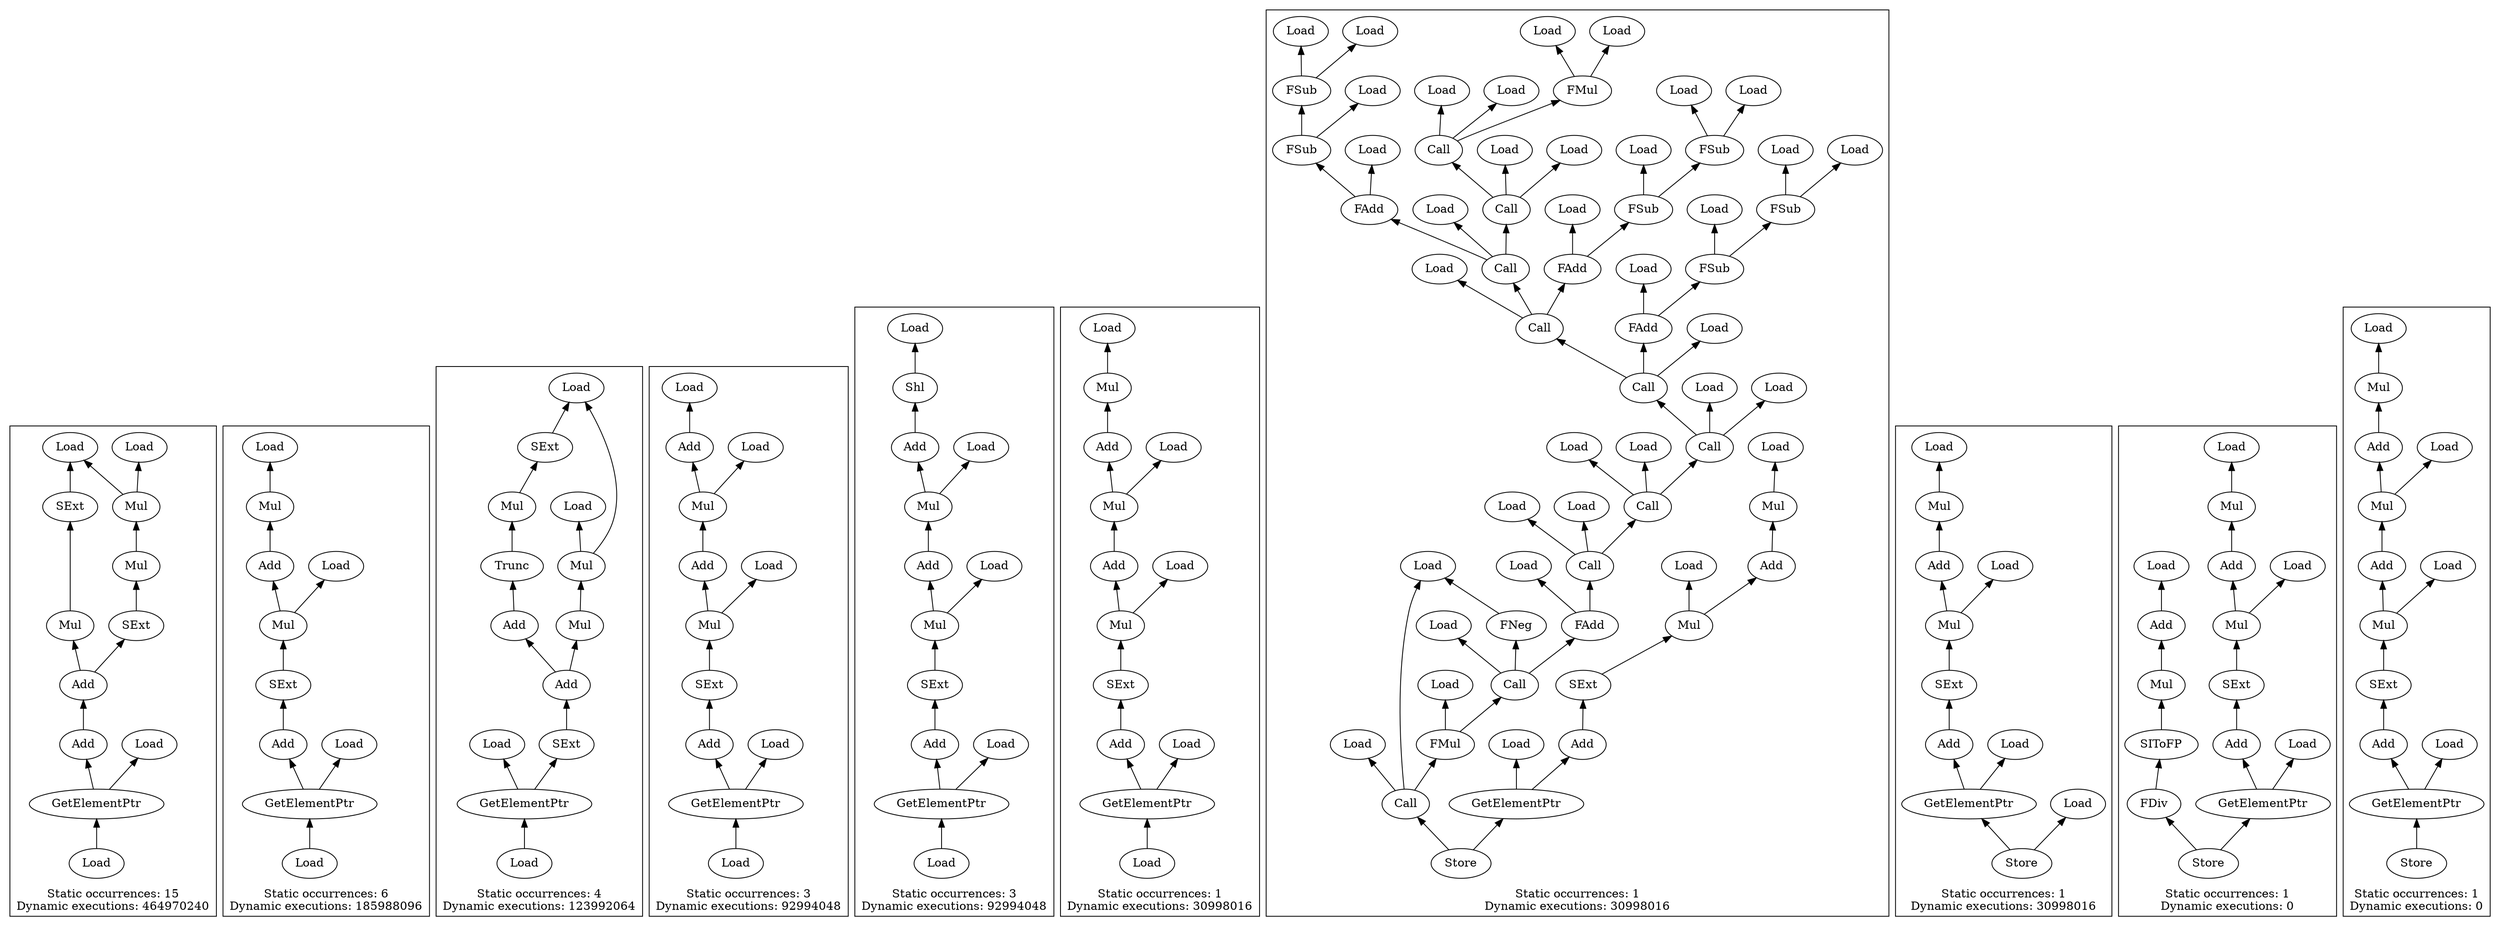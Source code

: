 strict digraph {
rankdir=BT
subgraph {
"0_620" [label="Add"]
"0_512" [label="Add"]
"0_620" -> "0_512"
"0_511" [label="Mul"]
"0_512" -> "0_511"
"0_481" [label="SExt"]
"0_512" -> "0_481"
"0_621" [label="GetElementPtr"]
"0_621" -> "0_620"
"0_510" [label="Load"]
"0_621" -> "0_510"
"0_622" [label="Load"]
"0_622" -> "0_621"
"0_436" [label="Mul"]
"0_423" [label="Load"]
"0_436" -> "0_423"
"0_426" [label="Load"]
"0_436" -> "0_426"
"0_474" [label="Mul"]
"0_474" -> "0_436"
"0_457" [label="SExt"]
"0_511" -> "0_457"
"0_457" -> "0_426"
"0_481" -> "0_474"
cluster=true
label="Static occurrences: 15\nDynamic executions: 464970240"
}
subgraph {
"1_508" [label="Add"]
"1_506" [label="Mul"]
"1_508" -> "1_506"
"1_617" [label="Add"]
"1_597" [label="SExt"]
"1_617" -> "1_597"
"1_618" [label="GetElementPtr"]
"1_618" -> "1_617"
"1_502" [label="Load"]
"1_618" -> "1_502"
"1_619" [label="Load"]
"1_619" -> "1_618"
"1_509" [label="Mul"]
"1_509" -> "1_508"
"1_504" [label="Load"]
"1_506" -> "1_504"
"1_505" [label="Load"]
"1_509" -> "1_505"
"1_597" -> "1_509"
cluster=true
label="Static occurrences: 6\nDynamic executions: 185988096"
}
subgraph {
"2_644" [label="Add"]
"2_643" [label="Add"]
"2_644" -> "2_643"
"2_474" [label="Mul"]
"2_644" -> "2_474"
"2_610" [label="Trunc"]
"2_643" -> "2_610"
"2_646" [label="GetElementPtr"]
"2_510" [label="Load"]
"2_646" -> "2_510"
"2_645" [label="SExt"]
"2_646" -> "2_645"
"2_647" [label="Load"]
"2_647" -> "2_646"
"2_436" [label="Mul"]
"2_423" [label="Load"]
"2_436" -> "2_423"
"2_426" [label="Load"]
"2_436" -> "2_426"
"2_474" -> "2_436"
"2_519" [label="Mul"]
"2_458" [label="SExt"]
"2_519" -> "2_458"
"2_645" -> "2_644"
"2_458" -> "2_426"
"2_610" -> "2_519"
cluster=true
label="Static occurrences: 4\nDynamic executions: 123992064"
}
subgraph {
"3_513" [label="Add"]
"3_503" [label="Load"]
"3_513" -> "3_503"
"3_516" [label="Add"]
"3_514" [label="Mul"]
"3_516" -> "3_514"
"3_623" [label="Add"]
"3_598" [label="SExt"]
"3_623" -> "3_598"
"3_624" [label="GetElementPtr"]
"3_624" -> "3_623"
"3_502" [label="Load"]
"3_624" -> "3_502"
"3_625" [label="Load"]
"3_625" -> "3_624"
"3_517" [label="Mul"]
"3_517" -> "3_516"
"3_514" -> "3_513"
"3_504" [label="Load"]
"3_514" -> "3_504"
"3_505" [label="Load"]
"3_517" -> "3_505"
"3_598" -> "3_517"
cluster=true
label="Static occurrences: 3\nDynamic executions: 92994048"
}
subgraph {
"4_525" [label="Add"]
"4_523" [label="Mul"]
"4_525" -> "4_523"
"4_631" [label="Add"]
"4_599" [label="SExt"]
"4_631" -> "4_599"
"4_522" [label="Add"]
"4_521" [label="Shl"]
"4_522" -> "4_521"
"4_632" [label="GetElementPtr"]
"4_632" -> "4_631"
"4_502" [label="Load"]
"4_632" -> "4_502"
"4_633" [label="Load"]
"4_633" -> "4_632"
"4_523" -> "4_522"
"4_526" [label="Mul"]
"4_526" -> "4_525"
"4_504" [label="Load"]
"4_523" -> "4_504"
"4_505" [label="Load"]
"4_526" -> "4_505"
"4_599" -> "4_526"
"4_503" [label="Load"]
"4_521" -> "4_503"
cluster=true
label="Static occurrences: 3\nDynamic executions: 92994048"
}
subgraph {
"5_581" [label="Add"]
"5_579" [label="Mul"]
"5_581" -> "5_579"
"5_578" [label="Add"]
"5_577" [label="Mul"]
"5_578" -> "5_577"
"5_734" [label="Add"]
"5_607" [label="SExt"]
"5_734" -> "5_607"
"5_735" [label="GetElementPtr"]
"5_735" -> "5_734"
"5_502" [label="Load"]
"5_735" -> "5_502"
"5_736" [label="Load"]
"5_736" -> "5_735"
"5_582" [label="Mul"]
"5_582" -> "5_581"
"5_579" -> "5_578"
"5_505" [label="Load"]
"5_582" -> "5_505"
"5_503" [label="Load"]
"5_577" -> "5_503"
"5_504" [label="Load"]
"5_579" -> "5_504"
"5_607" -> "5_582"
cluster=true
label="Static occurrences: 1\nDynamic executions: 30998016"
}
subgraph {
"6_595" [label="Add"]
"6_593" [label="Mul"]
"6_595" -> "6_593"
"6_749" [label="Add"]
"6_609" [label="SExt"]
"6_749" -> "6_609"
"6_689" [label="Call"]
"6_669" [label="Call"]
"6_689" -> "6_669"
"6_729" [label="Call"]
"6_722" [label="Call"]
"6_729" -> "6_722"
"6_708" [label="Call"]
"6_708" -> "6_689"
"6_638" [label="Call"]
"6_669" -> "6_638"
"6_715" [label="Call"]
"6_722" -> "6_715"
"6_630" [label="Call"]
"6_638" -> "6_630"
"6_715" -> "6_708"
"6_741" [label="Call"]
"6_740" [label="FNeg"]
"6_741" -> "6_740"
"6_733" [label="FAdd"]
"6_741" -> "6_733"
"6_688" [label="FAdd"]
"6_689" -> "6_688"
"6_707" [label="FAdd"]
"6_708" -> "6_707"
"6_668" [label="FAdd"]
"6_669" -> "6_668"
"6_748" [label="Call"]
"6_745" [label="FMul"]
"6_748" -> "6_745"
"6_629" [label="FMul"]
"6_630" -> "6_629"
"6_739" [label="Load"]
"6_748" -> "6_739"
"6_692" [label="Load"]
"6_708" -> "6_692"
"6_633" [label="Load"]
"6_638" -> "6_633"
"6_747" [label="Load"]
"6_748" -> "6_747"
"6_637" [label="Load"]
"6_638" -> "6_637"
"6_736" [label="Load"]
"6_741" -> "6_736"
"6_718" [label="Load"]
"6_722" -> "6_718"
"6_714" [label="Load"]
"6_715" -> "6_714"
"6_641" [label="Load"]
"6_669" -> "6_641"
"6_672" [label="Load"]
"6_689" -> "6_672"
"6_711" [label="Load"]
"6_715" -> "6_711"
"6_619" [label="Load"]
"6_630" -> "6_619"
"6_725" [label="Load"]
"6_729" -> "6_725"
"6_728" [label="Load"]
"6_729" -> "6_728"
"6_721" [label="Load"]
"6_722" -> "6_721"
"6_622" [label="Load"]
"6_630" -> "6_622"
"6_740" -> "6_739"
"6_733" -> "6_729"
"6_661" [label="FSub"]
"6_668" -> "6_661"
"6_703" [label="FSub"]
"6_707" -> "6_703"
"6_684" [label="FSub"]
"6_688" -> "6_684"
"6_732" [label="Load"]
"6_733" -> "6_732"
"6_687" [label="Load"]
"6_688" -> "6_687"
"6_667" [label="Load"]
"6_668" -> "6_667"
"6_706" [label="Load"]
"6_707" -> "6_706"
"6_745" -> "6_741"
"6_625" [label="Load"]
"6_629" -> "6_625"
"6_628" [label="Load"]
"6_629" -> "6_628"
"6_744" [label="Load"]
"6_745" -> "6_744"
"6_699" [label="FSub"]
"6_703" -> "6_699"
"6_654" [label="FSub"]
"6_661" -> "6_654"
"6_679" [label="FSub"]
"6_684" -> "6_679"
"6_678" [label="Load"]
"6_679" -> "6_678"
"6_695" [label="Load"]
"6_699" -> "6_695"
"6_702" [label="Load"]
"6_703" -> "6_702"
"6_683" [label="Load"]
"6_684" -> "6_683"
"6_653" [label="Load"]
"6_654" -> "6_653"
"6_660" [label="Load"]
"6_661" -> "6_660"
"6_647" [label="Load"]
"6_654" -> "6_647"
"6_698" [label="Load"]
"6_699" -> "6_698"
"6_675" [label="Load"]
"6_679" -> "6_675"
"6_750" [label="GetElementPtr"]
"6_750" -> "6_749"
"6_590" [label="Load"]
"6_750" -> "6_590"
"6_596" [label="Mul"]
"6_596" -> "6_595"
"6_592" [label="Load"]
"6_596" -> "6_592"
"6_591" [label="Load"]
"6_593" -> "6_591"
"6_609" -> "6_596"
"6_751" [label="Store"]
"6_751" -> "6_748"
"6_751" -> "6_750"
cluster=true
label="Static occurrences: 1\nDynamic executions: 30998016"
}
subgraph {
"7_777" [label="Add"]
"7_764" [label="Mul"]
"7_777" -> "7_764"
"7_786" [label="Add"]
"7_780" [label="SExt"]
"7_786" -> "7_780"
"7_787" [label="GetElementPtr"]
"7_787" -> "7_786"
"7_775" [label="Load"]
"7_787" -> "7_775"
"7_778" [label="Mul"]
"7_778" -> "7_777"
"7_423" [label="Load"]
"7_764" -> "7_423"
"7_426" [label="Load"]
"7_778" -> "7_426"
"7_780" -> "7_778"
"7_788" [label="Store"]
"7_788" -> "7_787"
"7_785" [label="Load"]
"7_788" -> "7_785"
cluster=true
label="Static occurrences: 1\nDynamic executions: 30998016"
}
subgraph {
"8_341" [label="Add"]
"8_334" [label="Load"]
"8_341" -> "8_334"
"8_360" [label="Add"]
"8_353" [label="Mul"]
"8_360" -> "8_353"
"8_365" [label="Add"]
"8_362" [label="SExt"]
"8_365" -> "8_362"
"8_352" [label="FDiv"]
"8_343" [label="SIToFP"]
"8_352" -> "8_343"
"8_366" [label="GetElementPtr"]
"8_366" -> "8_365"
"8_358" [label="Load"]
"8_366" -> "8_358"
"8_361" [label="Mul"]
"8_361" -> "8_360"
"8_342" [label="Mul"]
"8_342" -> "8_341"
"8_348" [label="Load"]
"8_361" -> "8_348"
"8_338" [label="Load"]
"8_353" -> "8_338"
"8_362" -> "8_361"
"8_343" -> "8_342"
"8_367" [label="Store"]
"8_367" -> "8_352"
"8_367" -> "8_366"
cluster=true
label="Static occurrences: 1\nDynamic executions: 0"
}
subgraph {
"9_393" [label="Add"]
"9_386" [label="Mul"]
"9_393" -> "9_386"
"9_401" [label="Add"]
"9_394" [label="Mul"]
"9_401" -> "9_394"
"9_406" [label="Add"]
"9_403" [label="SExt"]
"9_406" -> "9_403"
"9_407" [label="GetElementPtr"]
"9_407" -> "9_406"
"9_399" [label="Load"]
"9_407" -> "9_399"
"9_402" [label="Mul"]
"9_402" -> "9_401"
"9_394" -> "9_393"
"9_391" [label="Load"]
"9_402" -> "9_391"
"9_383" [label="Load"]
"9_394" -> "9_383"
"9_379" [label="Load"]
"9_386" -> "9_379"
"9_403" -> "9_402"
"9_408" [label="Store"]
"9_408" -> "9_407"
cluster=true
label="Static occurrences: 1\nDynamic executions: 0"
}
}

